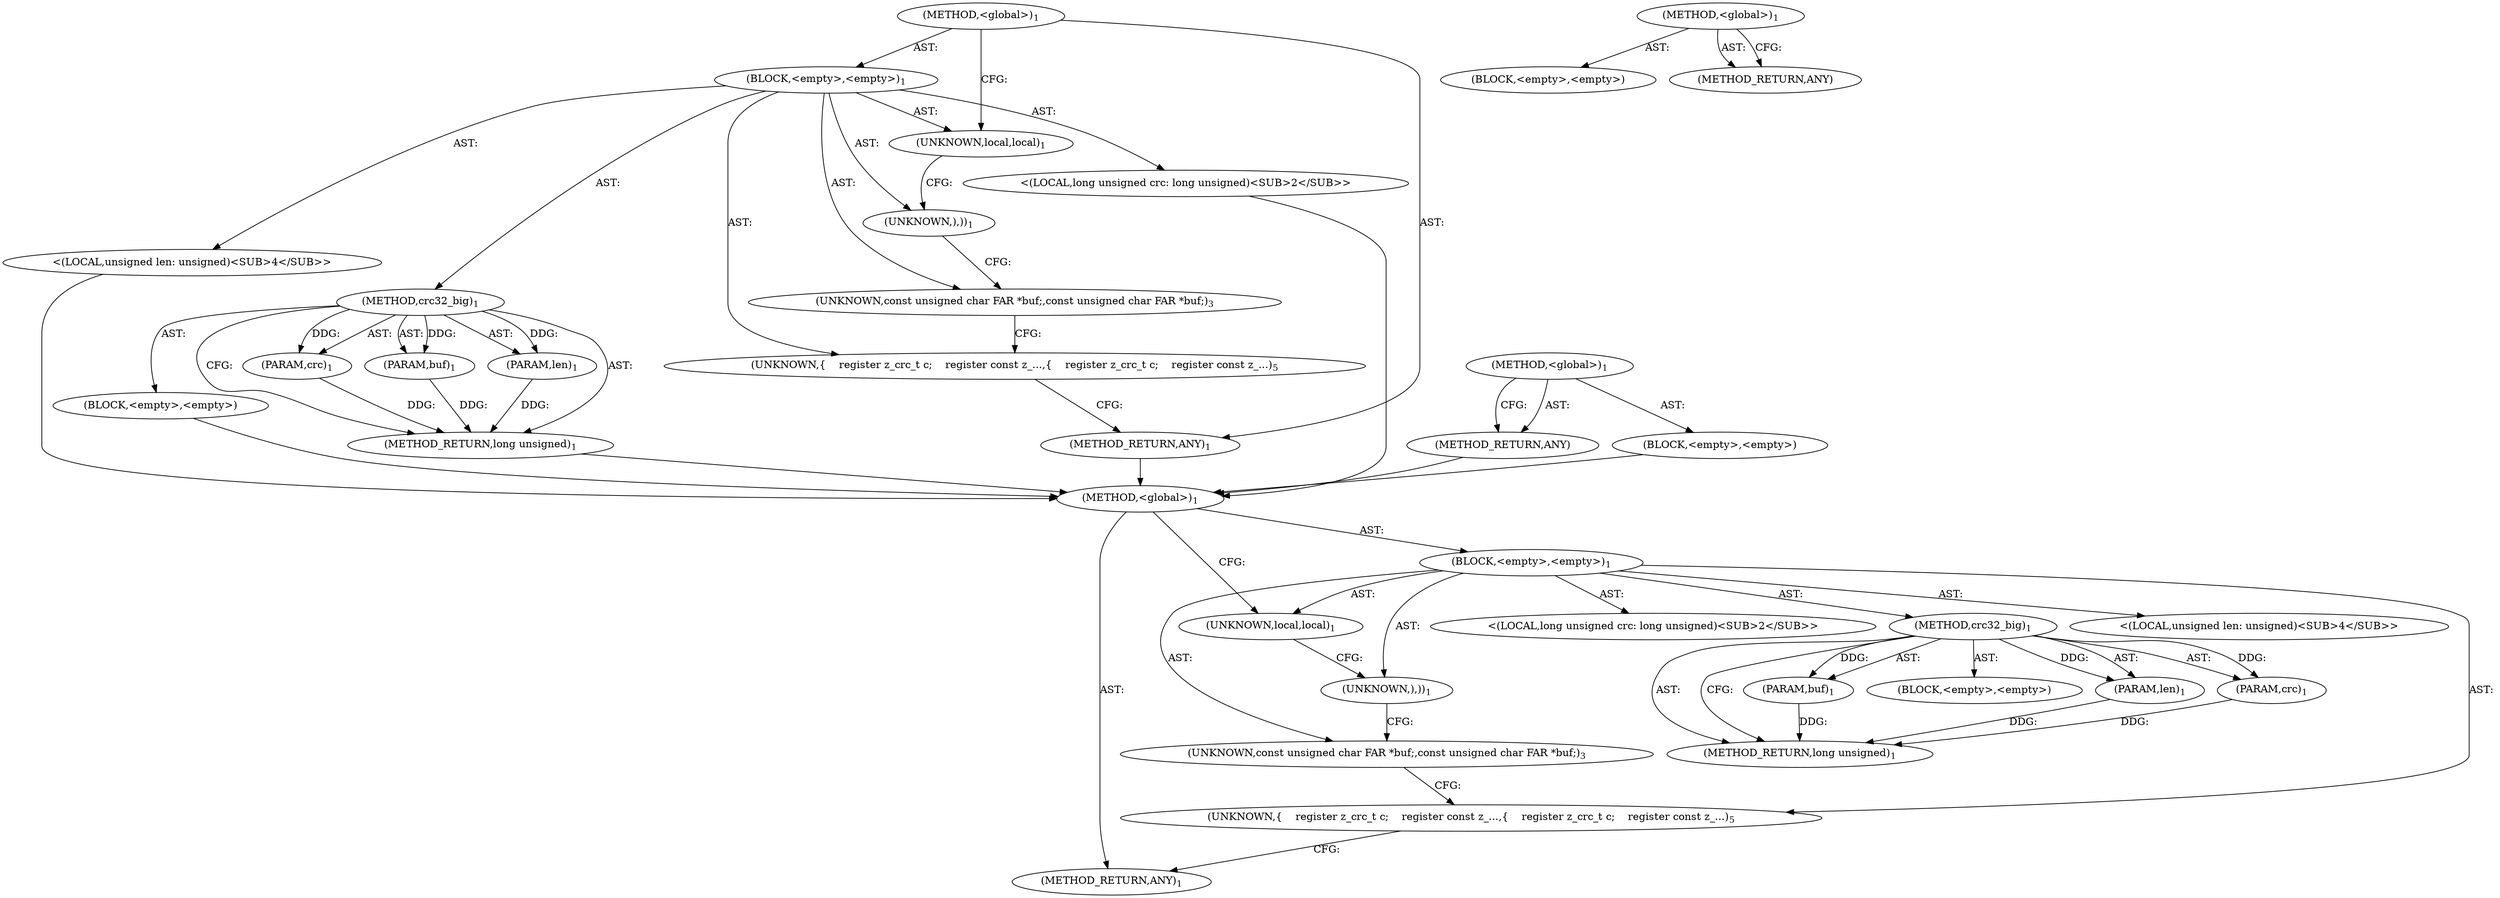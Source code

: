 digraph "&lt;global&gt;" {
vulnerable_6 [label=<(METHOD,&lt;global&gt;)<SUB>1</SUB>>];
vulnerable_7 [label=<(BLOCK,&lt;empty&gt;,&lt;empty&gt;)<SUB>1</SUB>>];
vulnerable_8 [label=<(UNKNOWN,local,local)<SUB>1</SUB>>];
vulnerable_9 [label=<(METHOD,crc32_big)<SUB>1</SUB>>];
vulnerable_10 [label=<(PARAM,crc)<SUB>1</SUB>>];
vulnerable_11 [label=<(PARAM,buf)<SUB>1</SUB>>];
vulnerable_12 [label=<(PARAM,len)<SUB>1</SUB>>];
vulnerable_13 [label=<(BLOCK,&lt;empty&gt;,&lt;empty&gt;)>];
vulnerable_14 [label=<(METHOD_RETURN,long unsigned)<SUB>1</SUB>>];
vulnerable_16 [label=<(UNKNOWN,),))<SUB>1</SUB>>];
vulnerable_17 [label="<(LOCAL,long unsigned crc: long unsigned)<SUB>2</SUB>>"];
vulnerable_18 [label=<(UNKNOWN,const unsigned char FAR *buf;,const unsigned char FAR *buf;)<SUB>3</SUB>>];
vulnerable_19 [label="<(LOCAL,unsigned len: unsigned)<SUB>4</SUB>>"];
vulnerable_20 [label=<(UNKNOWN,{
    register z_crc_t c;
    register const z_...,{
    register z_crc_t c;
    register const z_...)<SUB>5</SUB>>];
vulnerable_21 [label=<(METHOD_RETURN,ANY)<SUB>1</SUB>>];
vulnerable_36 [label=<(METHOD,&lt;global&gt;)<SUB>1</SUB>>];
vulnerable_37 [label=<(BLOCK,&lt;empty&gt;,&lt;empty&gt;)>];
vulnerable_38 [label=<(METHOD_RETURN,ANY)>];
fixed_6 [label=<(METHOD,&lt;global&gt;)<SUB>1</SUB>>];
fixed_7 [label=<(BLOCK,&lt;empty&gt;,&lt;empty&gt;)<SUB>1</SUB>>];
fixed_8 [label=<(UNKNOWN,local,local)<SUB>1</SUB>>];
fixed_9 [label=<(METHOD,crc32_big)<SUB>1</SUB>>];
fixed_10 [label=<(PARAM,crc)<SUB>1</SUB>>];
fixed_11 [label=<(PARAM,buf)<SUB>1</SUB>>];
fixed_12 [label=<(PARAM,len)<SUB>1</SUB>>];
fixed_13 [label=<(BLOCK,&lt;empty&gt;,&lt;empty&gt;)>];
fixed_14 [label=<(METHOD_RETURN,long unsigned)<SUB>1</SUB>>];
fixed_16 [label=<(UNKNOWN,),))<SUB>1</SUB>>];
fixed_17 [label="<(LOCAL,long unsigned crc: long unsigned)<SUB>2</SUB>>"];
fixed_18 [label=<(UNKNOWN,const unsigned char FAR *buf;,const unsigned char FAR *buf;)<SUB>3</SUB>>];
fixed_19 [label="<(LOCAL,unsigned len: unsigned)<SUB>4</SUB>>"];
fixed_20 [label=<(UNKNOWN,{
    register z_crc_t c;
    register const z_...,{
    register z_crc_t c;
    register const z_...)<SUB>5</SUB>>];
fixed_21 [label=<(METHOD_RETURN,ANY)<SUB>1</SUB>>];
fixed_36 [label=<(METHOD,&lt;global&gt;)<SUB>1</SUB>>];
fixed_37 [label=<(BLOCK,&lt;empty&gt;,&lt;empty&gt;)>];
fixed_38 [label=<(METHOD_RETURN,ANY)>];
vulnerable_6 -> vulnerable_7  [key=0, label="AST: "];
vulnerable_6 -> vulnerable_21  [key=0, label="AST: "];
vulnerable_6 -> vulnerable_8  [key=0, label="CFG: "];
vulnerable_7 -> vulnerable_8  [key=0, label="AST: "];
vulnerable_7 -> vulnerable_9  [key=0, label="AST: "];
vulnerable_7 -> vulnerable_16  [key=0, label="AST: "];
vulnerable_7 -> vulnerable_17  [key=0, label="AST: "];
vulnerable_7 -> vulnerable_18  [key=0, label="AST: "];
vulnerable_7 -> vulnerable_19  [key=0, label="AST: "];
vulnerable_7 -> vulnerable_20  [key=0, label="AST: "];
vulnerable_8 -> vulnerable_16  [key=0, label="CFG: "];
vulnerable_9 -> vulnerable_10  [key=0, label="AST: "];
vulnerable_9 -> vulnerable_10  [key=1, label="DDG: "];
vulnerable_9 -> vulnerable_11  [key=0, label="AST: "];
vulnerable_9 -> vulnerable_11  [key=1, label="DDG: "];
vulnerable_9 -> vulnerable_12  [key=0, label="AST: "];
vulnerable_9 -> vulnerable_12  [key=1, label="DDG: "];
vulnerable_9 -> vulnerable_13  [key=0, label="AST: "];
vulnerable_9 -> vulnerable_14  [key=0, label="AST: "];
vulnerable_9 -> vulnerable_14  [key=1, label="CFG: "];
vulnerable_10 -> vulnerable_14  [key=0, label="DDG: "];
vulnerable_11 -> vulnerable_14  [key=0, label="DDG: "];
vulnerable_12 -> vulnerable_14  [key=0, label="DDG: "];
vulnerable_13 -> fixed_6  [key=0];
vulnerable_14 -> fixed_6  [key=0];
vulnerable_16 -> vulnerable_18  [key=0, label="CFG: "];
vulnerable_17 -> fixed_6  [key=0];
vulnerable_18 -> vulnerable_20  [key=0, label="CFG: "];
vulnerable_19 -> fixed_6  [key=0];
vulnerable_20 -> vulnerable_21  [key=0, label="CFG: "];
vulnerable_21 -> fixed_6  [key=0];
vulnerable_36 -> vulnerable_37  [key=0, label="AST: "];
vulnerable_36 -> vulnerable_38  [key=0, label="AST: "];
vulnerable_36 -> vulnerable_38  [key=1, label="CFG: "];
vulnerable_37 -> fixed_6  [key=0];
vulnerable_38 -> fixed_6  [key=0];
fixed_6 -> fixed_7  [key=0, label="AST: "];
fixed_6 -> fixed_21  [key=0, label="AST: "];
fixed_6 -> fixed_8  [key=0, label="CFG: "];
fixed_7 -> fixed_8  [key=0, label="AST: "];
fixed_7 -> fixed_9  [key=0, label="AST: "];
fixed_7 -> fixed_16  [key=0, label="AST: "];
fixed_7 -> fixed_17  [key=0, label="AST: "];
fixed_7 -> fixed_18  [key=0, label="AST: "];
fixed_7 -> fixed_19  [key=0, label="AST: "];
fixed_7 -> fixed_20  [key=0, label="AST: "];
fixed_8 -> fixed_16  [key=0, label="CFG: "];
fixed_9 -> fixed_10  [key=0, label="AST: "];
fixed_9 -> fixed_10  [key=1, label="DDG: "];
fixed_9 -> fixed_11  [key=0, label="AST: "];
fixed_9 -> fixed_11  [key=1, label="DDG: "];
fixed_9 -> fixed_12  [key=0, label="AST: "];
fixed_9 -> fixed_12  [key=1, label="DDG: "];
fixed_9 -> fixed_13  [key=0, label="AST: "];
fixed_9 -> fixed_14  [key=0, label="AST: "];
fixed_9 -> fixed_14  [key=1, label="CFG: "];
fixed_10 -> fixed_14  [key=0, label="DDG: "];
fixed_11 -> fixed_14  [key=0, label="DDG: "];
fixed_12 -> fixed_14  [key=0, label="DDG: "];
fixed_16 -> fixed_18  [key=0, label="CFG: "];
fixed_18 -> fixed_20  [key=0, label="CFG: "];
fixed_20 -> fixed_21  [key=0, label="CFG: "];
fixed_36 -> fixed_37  [key=0, label="AST: "];
fixed_36 -> fixed_38  [key=0, label="AST: "];
fixed_36 -> fixed_38  [key=1, label="CFG: "];
}
